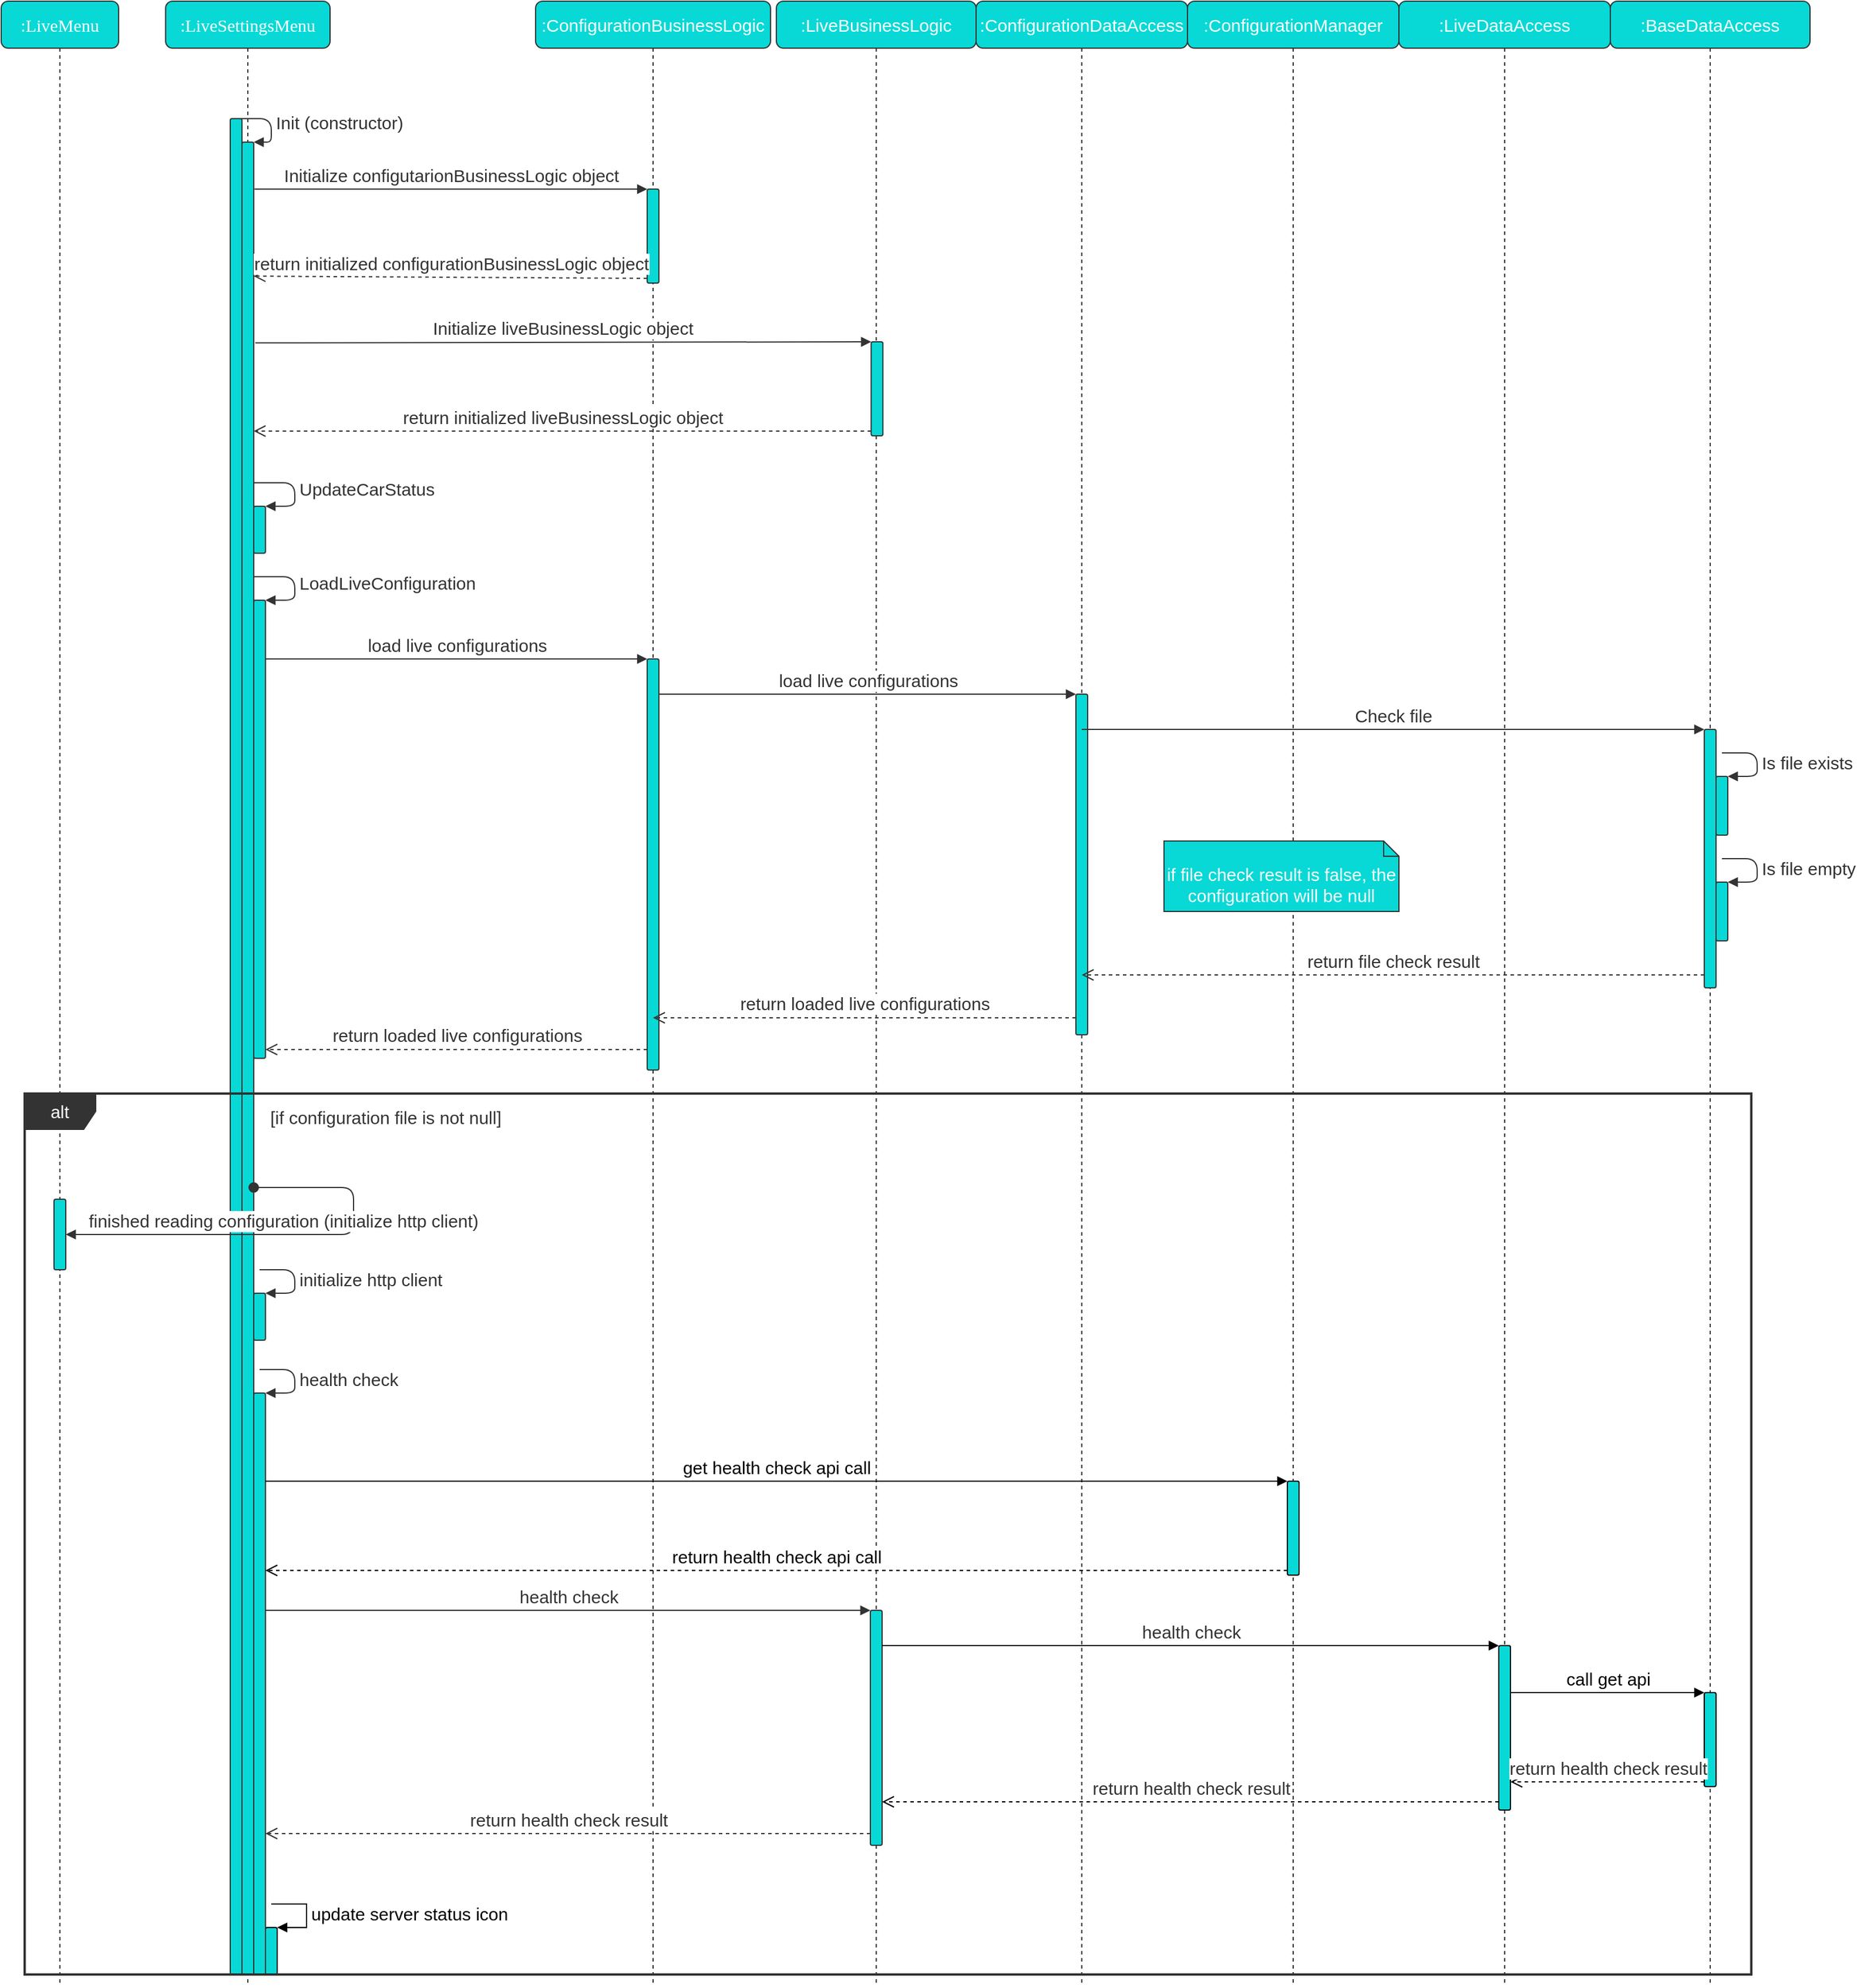 <mxfile version="14.5.1" type="device"><diagram name="Page-1" id="13e1069c-82ec-6db2-03f1-153e76fe0fe0"><mxGraphModel dx="4036" dy="1778" grid="1" gridSize="10" guides="1" tooltips="1" connect="1" arrows="1" fold="1" page="1" pageScale="1" pageWidth="1100" pageHeight="850" math="0" shadow="0"><root><mxCell id="0"/><mxCell id="1" parent="0"/><mxCell id="7baba1c4bc27f4b0-8" value=":LiveSettingsMenu" style="shape=umlLifeline;perimeter=lifelinePerimeter;whiteSpace=wrap;html=1;container=1;collapsible=0;recursiveResize=0;outlineConnect=0;shadow=0;comic=0;labelBackgroundColor=none;strokeWidth=1;fontFamily=Verdana;fontSize=15;align=center;strokeColor=#333333;fillColor=#08D9D6;fontColor=#FFFFFF;rounded=1;" parent="1" vertex="1"><mxGeometry x="90" y="80" width="140" height="1690" as="geometry"/></mxCell><mxCell id="7baba1c4bc27f4b0-9" value="" style="html=1;points=[];perimeter=orthogonalPerimeter;shadow=0;comic=0;labelBackgroundColor=none;strokeWidth=1;fontFamily=Verdana;fontSize=15;align=center;fillColor=#08D9D6;strokeColor=#333333;fontColor=#333333;rounded=1;" parent="7baba1c4bc27f4b0-8" vertex="1"><mxGeometry x="55" y="100" width="10" height="1580" as="geometry"/></mxCell><mxCell id="t6h1Kl2ECYMI0jGiUGAe-1" value="" style="html=1;points=[];perimeter=orthogonalPerimeter;fillColor=#08D9D6;strokeColor=#333333;fontColor=#333333;fontSize=15;rounded=1;" parent="7baba1c4bc27f4b0-8" vertex="1"><mxGeometry x="65" y="120" width="10" height="1560" as="geometry"/></mxCell><mxCell id="t6h1Kl2ECYMI0jGiUGAe-2" value="Init (constructor)" style="edgeStyle=orthogonalEdgeStyle;html=1;align=left;spacingLeft=2;endArrow=block;entryX=1;entryY=0;exitX=0.5;exitY=0;exitDx=0;exitDy=0;exitPerimeter=0;strokeColor=#333333;fontColor=#333333;fontSize=15;" parent="7baba1c4bc27f4b0-8" source="7baba1c4bc27f4b0-9" target="t6h1Kl2ECYMI0jGiUGAe-1" edge="1"><mxGeometry relative="1" as="geometry"><mxPoint x="60" y="100" as="sourcePoint"/><Array as="points"><mxPoint x="90" y="100"/><mxPoint x="90" y="120"/></Array></mxGeometry></mxCell><mxCell id="vLaqbKzf-9HHVwzLTg-e-13" value="" style="html=1;points=[];perimeter=orthogonalPerimeter;rounded=1;fillColor=#08D9D6;fontSize=15;" vertex="1" parent="7baba1c4bc27f4b0-8"><mxGeometry x="85" y="1640" width="10" height="40" as="geometry"/></mxCell><mxCell id="vLaqbKzf-9HHVwzLTg-e-14" value="update server status icon" style="edgeStyle=orthogonalEdgeStyle;html=1;align=left;spacingLeft=2;endArrow=block;rounded=0;entryX=1;entryY=0;fontSize=15;" edge="1" target="vLaqbKzf-9HHVwzLTg-e-13" parent="7baba1c4bc27f4b0-8"><mxGeometry relative="1" as="geometry"><mxPoint x="90" y="1620" as="sourcePoint"/><Array as="points"><mxPoint x="120" y="1620"/></Array></mxGeometry></mxCell><mxCell id="t6h1Kl2ECYMI0jGiUGAe-3" value="" style="html=1;points=[];perimeter=orthogonalPerimeter;fillColor=#08D9D6;strokeColor=#333333;fontColor=#333333;fontSize=15;rounded=1;" parent="1" vertex="1"><mxGeometry x="165" y="510" width="10" height="40" as="geometry"/></mxCell><mxCell id="t6h1Kl2ECYMI0jGiUGAe-4" value="UpdateCarStatus" style="edgeStyle=orthogonalEdgeStyle;html=1;align=left;spacingLeft=2;endArrow=block;entryX=1;entryY=0;strokeColor=#333333;fontColor=#333333;fontSize=15;" parent="1" source="t6h1Kl2ECYMI0jGiUGAe-1" target="t6h1Kl2ECYMI0jGiUGAe-3" edge="1"><mxGeometry relative="1" as="geometry"><mxPoint x="170" y="490" as="sourcePoint"/><Array as="points"><mxPoint x="200" y="490"/><mxPoint x="200" y="510"/><mxPoint x="175" y="510"/></Array></mxGeometry></mxCell><mxCell id="t6h1Kl2ECYMI0jGiUGAe-5" value="" style="html=1;points=[];perimeter=orthogonalPerimeter;fillColor=#08D9D6;strokeColor=#333333;fontColor=#333333;fontSize=15;rounded=1;" parent="1" vertex="1"><mxGeometry x="165" y="590" width="10" height="390" as="geometry"/></mxCell><mxCell id="t6h1Kl2ECYMI0jGiUGAe-6" value="LoadLiveConfiguration" style="edgeStyle=orthogonalEdgeStyle;html=1;align=left;spacingLeft=2;endArrow=block;entryX=1;entryY=0;strokeColor=#333333;fontColor=#333333;fontSize=15;" parent="1" source="t6h1Kl2ECYMI0jGiUGAe-1" target="t6h1Kl2ECYMI0jGiUGAe-5" edge="1"><mxGeometry relative="1" as="geometry"><mxPoint x="170" y="570" as="sourcePoint"/><Array as="points"><mxPoint x="200" y="570"/><mxPoint x="200" y="590"/></Array></mxGeometry></mxCell><mxCell id="t6h1Kl2ECYMI0jGiUGAe-9" value=":ConfigurationBusinessLogic" style="shape=umlLifeline;perimeter=lifelinePerimeter;whiteSpace=wrap;html=1;container=1;collapsible=0;recursiveResize=0;outlineConnect=0;strokeColor=#333333;fillColor=#08D9D6;fontColor=#FFFFFF;fontSize=15;rounded=1;" parent="1" vertex="1"><mxGeometry x="405" y="80" width="200" height="1690" as="geometry"/></mxCell><mxCell id="t6h1Kl2ECYMI0jGiUGAe-10" value="" style="html=1;points=[];perimeter=orthogonalPerimeter;fontColor=#333333;fillColor=#08D9D6;strokeColor=#333333;fontSize=15;rounded=1;" parent="t6h1Kl2ECYMI0jGiUGAe-9" vertex="1"><mxGeometry x="95" y="160" width="10" height="80" as="geometry"/></mxCell><mxCell id="t6h1Kl2ECYMI0jGiUGAe-11" value="Initialize configutarionBusinessLogic object" style="html=1;verticalAlign=bottom;endArrow=block;entryX=0;entryY=0;strokeColor=#333333;fontColor=#333333;fontSize=15;" parent="1" target="t6h1Kl2ECYMI0jGiUGAe-10" edge="1"><mxGeometry relative="1" as="geometry"><mxPoint x="165.67" y="240" as="sourcePoint"/></mxGeometry></mxCell><mxCell id="t6h1Kl2ECYMI0jGiUGAe-12" value="return initialized configurationBusinessLogic object" style="html=1;verticalAlign=bottom;endArrow=open;dashed=1;endSize=8;exitX=0;exitY=0.95;entryX=0.933;entryY=0.096;entryDx=0;entryDy=0;entryPerimeter=0;strokeColor=#333333;fontColor=#333333;fontSize=15;" parent="1" source="t6h1Kl2ECYMI0jGiUGAe-10" edge="1"><mxGeometry relative="1" as="geometry"><mxPoint x="165.0" y="314.08" as="targetPoint"/></mxGeometry></mxCell><mxCell id="t6h1Kl2ECYMI0jGiUGAe-13" value=":LiveBusinessLogic" style="shape=umlLifeline;perimeter=lifelinePerimeter;whiteSpace=wrap;html=1;container=1;collapsible=0;recursiveResize=0;outlineConnect=0;strokeColor=#333333;fillColor=#08D9D6;fontColor=#FFFFFF;fontSize=15;rounded=1;" parent="1" vertex="1"><mxGeometry x="610" y="80" width="170" height="1690" as="geometry"/></mxCell><mxCell id="t6h1Kl2ECYMI0jGiUGAe-15" value="" style="html=1;points=[];perimeter=orthogonalPerimeter;fontColor=#333333;fillColor=#08D9D6;strokeColor=#333333;fontSize=15;rounded=1;" parent="t6h1Kl2ECYMI0jGiUGAe-13" vertex="1"><mxGeometry x="80.67" y="290" width="10" height="80" as="geometry"/></mxCell><mxCell id="t6h1Kl2ECYMI0jGiUGAe-44" value="" style="html=1;points=[];perimeter=orthogonalPerimeter;sketch=0;strokeColor=#333333;fontColor=#333333;fillColor=#08D9D6;fontSize=15;rounded=1;" parent="t6h1Kl2ECYMI0jGiUGAe-13" vertex="1"><mxGeometry x="80" y="1370" width="10" height="200" as="geometry"/></mxCell><mxCell id="t6h1Kl2ECYMI0jGiUGAe-16" value="Initialize liveBusinessLogic object" style="html=1;verticalAlign=bottom;endArrow=block;entryX=0;entryY=0;exitX=1.133;exitY=0.154;exitDx=0;exitDy=0;exitPerimeter=0;strokeColor=#333333;fontColor=#333333;fontSize=15;" parent="1" target="t6h1Kl2ECYMI0jGiUGAe-15" edge="1"><mxGeometry relative="1" as="geometry"><mxPoint x="166.33" y="370.92" as="sourcePoint"/></mxGeometry></mxCell><mxCell id="t6h1Kl2ECYMI0jGiUGAe-17" value="return initialized liveBusinessLogic object" style="html=1;verticalAlign=bottom;endArrow=open;dashed=1;endSize=8;exitX=0;exitY=0.95;strokeColor=#333333;fontColor=#333333;fontSize=15;" parent="1" source="t6h1Kl2ECYMI0jGiUGAe-15" edge="1"><mxGeometry relative="1" as="geometry"><mxPoint x="165" y="446" as="targetPoint"/></mxGeometry></mxCell><mxCell id="t6h1Kl2ECYMI0jGiUGAe-18" value="" style="html=1;points=[];perimeter=orthogonalPerimeter;fontColor=#333333;fillColor=#08D9D6;strokeColor=#333333;fontSize=15;rounded=1;" parent="1" vertex="1"><mxGeometry x="500" y="640" width="10" height="350" as="geometry"/></mxCell><mxCell id="t6h1Kl2ECYMI0jGiUGAe-19" value="load live configurations" style="html=1;verticalAlign=bottom;endArrow=block;entryX=0;entryY=0;strokeColor=#333333;fontColor=#333333;fontSize=15;" parent="1" source="t6h1Kl2ECYMI0jGiUGAe-5" target="t6h1Kl2ECYMI0jGiUGAe-18" edge="1"><mxGeometry relative="1" as="geometry"><mxPoint x="430" y="640" as="sourcePoint"/></mxGeometry></mxCell><mxCell id="t6h1Kl2ECYMI0jGiUGAe-20" value="return loaded live configurations" style="html=1;verticalAlign=bottom;endArrow=open;dashed=1;endSize=8;exitX=0;exitY=0.95;strokeColor=#333333;fontColor=#333333;fontSize=15;" parent="1" source="t6h1Kl2ECYMI0jGiUGAe-18" target="t6h1Kl2ECYMI0jGiUGAe-5" edge="1"><mxGeometry relative="1" as="geometry"><mxPoint x="430" y="716" as="targetPoint"/></mxGeometry></mxCell><mxCell id="t6h1Kl2ECYMI0jGiUGAe-21" value=":ConfigurationDataAccess" style="shape=umlLifeline;perimeter=lifelinePerimeter;whiteSpace=wrap;html=1;container=1;collapsible=0;recursiveResize=0;outlineConnect=0;strokeColor=#333333;fillColor=#08D9D6;fontColor=#FFFFFF;fontSize=15;rounded=1;" parent="1" vertex="1"><mxGeometry x="780" y="80" width="180" height="1690" as="geometry"/></mxCell><mxCell id="t6h1Kl2ECYMI0jGiUGAe-22" value="" style="html=1;points=[];perimeter=orthogonalPerimeter;strokeColor=#333333;fontColor=#333333;fillColor=#08D9D6;fontSize=15;rounded=1;" parent="1" vertex="1"><mxGeometry x="865" y="670" width="10" height="290" as="geometry"/></mxCell><mxCell id="t6h1Kl2ECYMI0jGiUGAe-23" value="load live configurations" style="html=1;verticalAlign=bottom;endArrow=block;entryX=0;entryY=0;strokeColor=#333333;fontColor=#333333;fontSize=15;" parent="1" target="t6h1Kl2ECYMI0jGiUGAe-22" edge="1"><mxGeometry relative="1" as="geometry"><mxPoint x="510" y="670" as="sourcePoint"/></mxGeometry></mxCell><mxCell id="t6h1Kl2ECYMI0jGiUGAe-24" value="return loaded live configurations" style="html=1;verticalAlign=bottom;endArrow=open;dashed=1;endSize=8;exitX=0;exitY=0.95;strokeColor=#333333;fontColor=#333333;fontSize=15;" parent="1" source="t6h1Kl2ECYMI0jGiUGAe-22" target="t6h1Kl2ECYMI0jGiUGAe-9" edge="1"><mxGeometry relative="1" as="geometry"><mxPoint x="1050" y="831.5" as="targetPoint"/></mxGeometry></mxCell><mxCell id="t6h1Kl2ECYMI0jGiUGAe-25" value=":BaseDataAccess" style="shape=umlLifeline;perimeter=lifelinePerimeter;whiteSpace=wrap;html=1;container=1;collapsible=0;recursiveResize=0;outlineConnect=0;strokeColor=#333333;fillColor=#08D9D6;fontColor=#FFFFFF;fontSize=15;rounded=1;" parent="1" vertex="1"><mxGeometry x="1320" y="80" width="170" height="1690" as="geometry"/></mxCell><mxCell id="t6h1Kl2ECYMI0jGiUGAe-26" value="" style="html=1;points=[];perimeter=orthogonalPerimeter;strokeColor=#333333;fontColor=#333333;fillColor=#08D9D6;fontSize=15;rounded=1;" parent="t6h1Kl2ECYMI0jGiUGAe-25" vertex="1"><mxGeometry x="80" y="620" width="10" height="220" as="geometry"/></mxCell><mxCell id="vLaqbKzf-9HHVwzLTg-e-10" value="" style="html=1;points=[];perimeter=orthogonalPerimeter;rounded=1;fillColor=#08D9D6;fontSize=15;" vertex="1" parent="t6h1Kl2ECYMI0jGiUGAe-25"><mxGeometry x="80" y="1440" width="10" height="80" as="geometry"/></mxCell><mxCell id="t6h1Kl2ECYMI0jGiUGAe-27" value="Check file" style="html=1;verticalAlign=bottom;endArrow=block;entryX=0;entryY=0;strokeColor=#333333;fontColor=#333333;fontSize=15;" parent="1" source="t6h1Kl2ECYMI0jGiUGAe-21" target="t6h1Kl2ECYMI0jGiUGAe-26" edge="1"><mxGeometry relative="1" as="geometry"><mxPoint x="1270" y="700" as="sourcePoint"/></mxGeometry></mxCell><mxCell id="t6h1Kl2ECYMI0jGiUGAe-29" value="" style="html=1;points=[];perimeter=orthogonalPerimeter;strokeColor=#333333;fontColor=#333333;fillColor=#08D9D6;fontSize=15;rounded=1;" parent="1" vertex="1"><mxGeometry x="1410" y="740" width="10" height="50" as="geometry"/></mxCell><mxCell id="t6h1Kl2ECYMI0jGiUGAe-30" value="Is file exists" style="edgeStyle=orthogonalEdgeStyle;html=1;align=left;spacingLeft=2;endArrow=block;entryX=1;entryY=0;strokeColor=#333333;fontColor=#333333;fontSize=15;" parent="1" target="t6h1Kl2ECYMI0jGiUGAe-29" edge="1"><mxGeometry relative="1" as="geometry"><mxPoint x="1415" y="720" as="sourcePoint"/><Array as="points"><mxPoint x="1445" y="720"/></Array></mxGeometry></mxCell><mxCell id="t6h1Kl2ECYMI0jGiUGAe-33" value="" style="html=1;points=[];perimeter=orthogonalPerimeter;strokeColor=#333333;fontColor=#333333;fillColor=#08D9D6;fontSize=15;rounded=1;" parent="1" vertex="1"><mxGeometry x="1410" y="830" width="10" height="50" as="geometry"/></mxCell><mxCell id="t6h1Kl2ECYMI0jGiUGAe-34" value="Is file empty" style="edgeStyle=orthogonalEdgeStyle;html=1;align=left;spacingLeft=2;endArrow=block;entryX=1;entryY=0;strokeColor=#333333;fontColor=#333333;fontSize=15;" parent="1" target="t6h1Kl2ECYMI0jGiUGAe-33" edge="1"><mxGeometry relative="1" as="geometry"><mxPoint x="1415" y="810" as="sourcePoint"/><Array as="points"><mxPoint x="1445" y="810"/></Array></mxGeometry></mxCell><mxCell id="t6h1Kl2ECYMI0jGiUGAe-28" value="return file check result" style="html=1;verticalAlign=bottom;endArrow=open;dashed=1;endSize=8;exitX=0;exitY=0.95;strokeColor=#333333;fontColor=#333333;fontSize=15;" parent="1" source="t6h1Kl2ECYMI0jGiUGAe-26" target="t6h1Kl2ECYMI0jGiUGAe-21" edge="1"><mxGeometry relative="1" as="geometry"><mxPoint x="1030" y="1080" as="targetPoint"/></mxGeometry></mxCell><mxCell id="t6h1Kl2ECYMI0jGiUGAe-37" value="[if configuration file is not null]" style="text;html=1;fillColor=none;align=center;verticalAlign=middle;whiteSpace=wrap;sketch=0;fontColor=#333333;fontSize=15;rounded=1;" parent="1" vertex="1"><mxGeometry x="175" y="1020" width="205" height="20" as="geometry"/></mxCell><mxCell id="t6h1Kl2ECYMI0jGiUGAe-39" value="finished reading configuration (initialize http client)" style="html=1;verticalAlign=bottom;startArrow=oval;endArrow=block;startSize=8;fillColor=#21C0A5;strokeColor=#333333;fontColor=#333333;fontSize=15;" parent="1" target="t6h1Kl2ECYMI0jGiUGAe-55" edge="1"><mxGeometry relative="1" as="geometry"><mxPoint x="165" y="1090" as="sourcePoint"/><mxPoint x="-245" y="1130" as="targetPoint"/><Array as="points"><mxPoint x="250" y="1090"/><mxPoint x="250" y="1130"/></Array></mxGeometry></mxCell><mxCell id="t6h1Kl2ECYMI0jGiUGAe-40" value="" style="html=1;points=[];perimeter=orthogonalPerimeter;sketch=0;fontColor=#333333;fillColor=#08D9D6;strokeColor=#333333;fontSize=15;rounded=1;" parent="1" vertex="1"><mxGeometry x="165" y="1180" width="10" height="40" as="geometry"/></mxCell><mxCell id="t6h1Kl2ECYMI0jGiUGAe-41" value="initialize http client" style="edgeStyle=orthogonalEdgeStyle;html=1;align=left;spacingLeft=2;endArrow=block;entryX=1;entryY=0;fillColor=#21C0A5;strokeColor=#333333;fontColor=#333333;fontSize=15;" parent="1" target="t6h1Kl2ECYMI0jGiUGAe-40" edge="1"><mxGeometry relative="1" as="geometry"><mxPoint x="170" y="1160" as="sourcePoint"/><Array as="points"><mxPoint x="200" y="1160"/></Array></mxGeometry></mxCell><mxCell id="t6h1Kl2ECYMI0jGiUGAe-42" value="" style="html=1;points=[];perimeter=orthogonalPerimeter;sketch=0;strokeColor=#333333;fontColor=#333333;fillColor=#08D9D6;fontSize=15;rounded=1;" parent="1" vertex="1"><mxGeometry x="165" y="1265" width="10" height="495" as="geometry"/></mxCell><mxCell id="t6h1Kl2ECYMI0jGiUGAe-43" value="health check" style="edgeStyle=orthogonalEdgeStyle;html=1;align=left;spacingLeft=2;endArrow=block;entryX=1;entryY=0;fillColor=#21C0A5;strokeColor=#333333;fontColor=#333333;fontSize=15;" parent="1" target="t6h1Kl2ECYMI0jGiUGAe-42" edge="1"><mxGeometry relative="1" as="geometry"><mxPoint x="170" y="1245" as="sourcePoint"/><Array as="points"><mxPoint x="200" y="1245"/></Array></mxGeometry></mxCell><mxCell id="t6h1Kl2ECYMI0jGiUGAe-45" value="health check" style="html=1;verticalAlign=bottom;endArrow=block;entryX=0;entryY=0;fillColor=#21C0A5;strokeColor=#333333;fontColor=#333333;fontSize=15;" parent="1" source="t6h1Kl2ECYMI0jGiUGAe-42" target="t6h1Kl2ECYMI0jGiUGAe-44" edge="1"><mxGeometry relative="1" as="geometry"><mxPoint x="840.67" y="1260" as="sourcePoint"/></mxGeometry></mxCell><mxCell id="t6h1Kl2ECYMI0jGiUGAe-46" value="return health check result" style="html=1;verticalAlign=bottom;endArrow=open;dashed=1;endSize=8;exitX=0;exitY=0.95;fillColor=#21C0A5;strokeColor=#333333;fontColor=#333333;fontSize=15;" parent="1" source="t6h1Kl2ECYMI0jGiUGAe-44" target="t6h1Kl2ECYMI0jGiUGAe-42" edge="1"><mxGeometry relative="1" as="geometry"><mxPoint x="840.67" y="1336" as="targetPoint"/></mxGeometry></mxCell><mxCell id="t6h1Kl2ECYMI0jGiUGAe-47" value=":ConfigurationManager" style="shape=umlLifeline;perimeter=lifelinePerimeter;whiteSpace=wrap;html=1;container=1;collapsible=0;recursiveResize=0;outlineConnect=0;strokeColor=#333333;fillColor=#08D9D6;fontColor=#FFFFFF;fontSize=15;rounded=1;" parent="1" vertex="1"><mxGeometry x="960" y="80" width="180" height="1690" as="geometry"/></mxCell><mxCell id="vLaqbKzf-9HHVwzLTg-e-1" value="" style="html=1;points=[];perimeter=orthogonalPerimeter;rounded=1;fillColor=#08D9D6;" vertex="1" parent="t6h1Kl2ECYMI0jGiUGAe-47"><mxGeometry x="85" y="1260" width="10" height="80" as="geometry"/></mxCell><mxCell id="t6h1Kl2ECYMI0jGiUGAe-54" value=":LiveMenu" style="shape=umlLifeline;perimeter=lifelinePerimeter;whiteSpace=wrap;html=1;container=1;collapsible=0;recursiveResize=0;outlineConnect=0;shadow=0;comic=0;labelBackgroundColor=none;strokeWidth=1;fontFamily=Verdana;fontSize=15;align=center;strokeColor=#333333;fillColor=#08D9D6;fontColor=#FFFFFF;rounded=1;" parent="1" vertex="1"><mxGeometry x="-50" y="80" width="100" height="1690" as="geometry"/></mxCell><mxCell id="t6h1Kl2ECYMI0jGiUGAe-55" value="" style="html=1;points=[];perimeter=orthogonalPerimeter;shadow=0;comic=0;labelBackgroundColor=none;strokeWidth=1;fontFamily=Verdana;fontSize=15;align=center;strokeColor=#333333;fillColor=#08D9D6;fontColor=#333333;rounded=1;" parent="t6h1Kl2ECYMI0jGiUGAe-54" vertex="1"><mxGeometry x="45" y="1020" width="10" height="60" as="geometry"/></mxCell><mxCell id="vLaqbKzf-9HHVwzLTg-e-2" value="get health check api call" style="html=1;verticalAlign=bottom;endArrow=block;entryX=0;entryY=0;fontSize=15;" edge="1" target="vLaqbKzf-9HHVwzLTg-e-1" parent="1" source="t6h1Kl2ECYMI0jGiUGAe-42"><mxGeometry relative="1" as="geometry"><mxPoint x="1035" y="1340" as="sourcePoint"/></mxGeometry></mxCell><mxCell id="vLaqbKzf-9HHVwzLTg-e-3" value="return health check api call" style="html=1;verticalAlign=bottom;endArrow=open;dashed=1;endSize=8;exitX=0;exitY=0.95;fontSize=15;" edge="1" source="vLaqbKzf-9HHVwzLTg-e-1" parent="1" target="t6h1Kl2ECYMI0jGiUGAe-42"><mxGeometry relative="1" as="geometry"><mxPoint x="1035" y="1416" as="targetPoint"/></mxGeometry></mxCell><mxCell id="vLaqbKzf-9HHVwzLTg-e-8" value=":LiveDataAccess" style="shape=umlLifeline;perimeter=lifelinePerimeter;whiteSpace=wrap;html=1;container=1;collapsible=0;recursiveResize=0;outlineConnect=0;strokeColor=#333333;fillColor=#08D9D6;fontColor=#FFFFFF;fontSize=15;rounded=1;" vertex="1" parent="1"><mxGeometry x="1140" y="80" width="180" height="1690" as="geometry"/></mxCell><mxCell id="vLaqbKzf-9HHVwzLTg-e-5" value="" style="html=1;points=[];perimeter=orthogonalPerimeter;rounded=1;fillColor=#08D9D6;fontSize=15;" vertex="1" parent="vLaqbKzf-9HHVwzLTg-e-8"><mxGeometry x="85" y="1400" width="10" height="140" as="geometry"/></mxCell><mxCell id="vLaqbKzf-9HHVwzLTg-e-6" value="&lt;span style=&quot;color: rgb(51 , 51 , 51)&quot;&gt;health check&lt;/span&gt;" style="html=1;verticalAlign=bottom;endArrow=block;entryX=0;entryY=0;fontSize=15;" edge="1" target="vLaqbKzf-9HHVwzLTg-e-5" parent="1" source="t6h1Kl2ECYMI0jGiUGAe-44"><mxGeometry relative="1" as="geometry"><mxPoint x="890" y="1510" as="sourcePoint"/></mxGeometry></mxCell><mxCell id="vLaqbKzf-9HHVwzLTg-e-7" value="&lt;span style=&quot;color: rgb(51 , 51 , 51)&quot;&gt;return health check result&lt;/span&gt;" style="html=1;verticalAlign=bottom;endArrow=open;dashed=1;endSize=8;exitX=0;exitY=0.95;fontSize=15;" edge="1" source="vLaqbKzf-9HHVwzLTg-e-5" parent="1" target="t6h1Kl2ECYMI0jGiUGAe-44"><mxGeometry relative="1" as="geometry"><mxPoint x="890" y="1586" as="targetPoint"/></mxGeometry></mxCell><mxCell id="vLaqbKzf-9HHVwzLTg-e-11" value="call get api" style="html=1;verticalAlign=bottom;endArrow=block;entryX=0;entryY=0;fontSize=15;" edge="1" target="vLaqbKzf-9HHVwzLTg-e-10" parent="1" source="vLaqbKzf-9HHVwzLTg-e-5"><mxGeometry relative="1" as="geometry"><mxPoint x="1380" y="1520" as="sourcePoint"/></mxGeometry></mxCell><mxCell id="vLaqbKzf-9HHVwzLTg-e-12" value="&lt;span style=&quot;color: rgb(51 , 51 , 51)&quot;&gt;return health check result&lt;/span&gt;" style="html=1;verticalAlign=bottom;endArrow=open;dashed=1;endSize=8;exitX=0;exitY=0.95;fontSize=15;" edge="1" source="vLaqbKzf-9HHVwzLTg-e-10" parent="1" target="vLaqbKzf-9HHVwzLTg-e-5"><mxGeometry relative="1" as="geometry"><mxPoint x="1380" y="1596" as="targetPoint"/></mxGeometry></mxCell><mxCell id="t6h1Kl2ECYMI0jGiUGAe-35" value="if file check result is false, the configuration will be null" style="shape=note2;boundedLbl=1;whiteSpace=wrap;html=1;size=13;verticalAlign=top;align=center;strokeColor=#333333;fontColor=#FFFFFF;fillColor=#08D9D6;fontSize=15;rounded=1;" parent="1" vertex="1"><mxGeometry x="940" y="795" width="200" height="60" as="geometry"/></mxCell><mxCell id="t6h1Kl2ECYMI0jGiUGAe-36" value="alt" style="shape=umlFrame;whiteSpace=wrap;html=1;sketch=0;strokeColor=#333333;fillColor=#333333;fontColor=#FFFFFF;strokeWidth=2;fontSize=15;rounded=1;" parent="1" vertex="1"><mxGeometry x="-30" y="1010" width="1470" height="750" as="geometry"/></mxCell></root></mxGraphModel></diagram></mxfile>